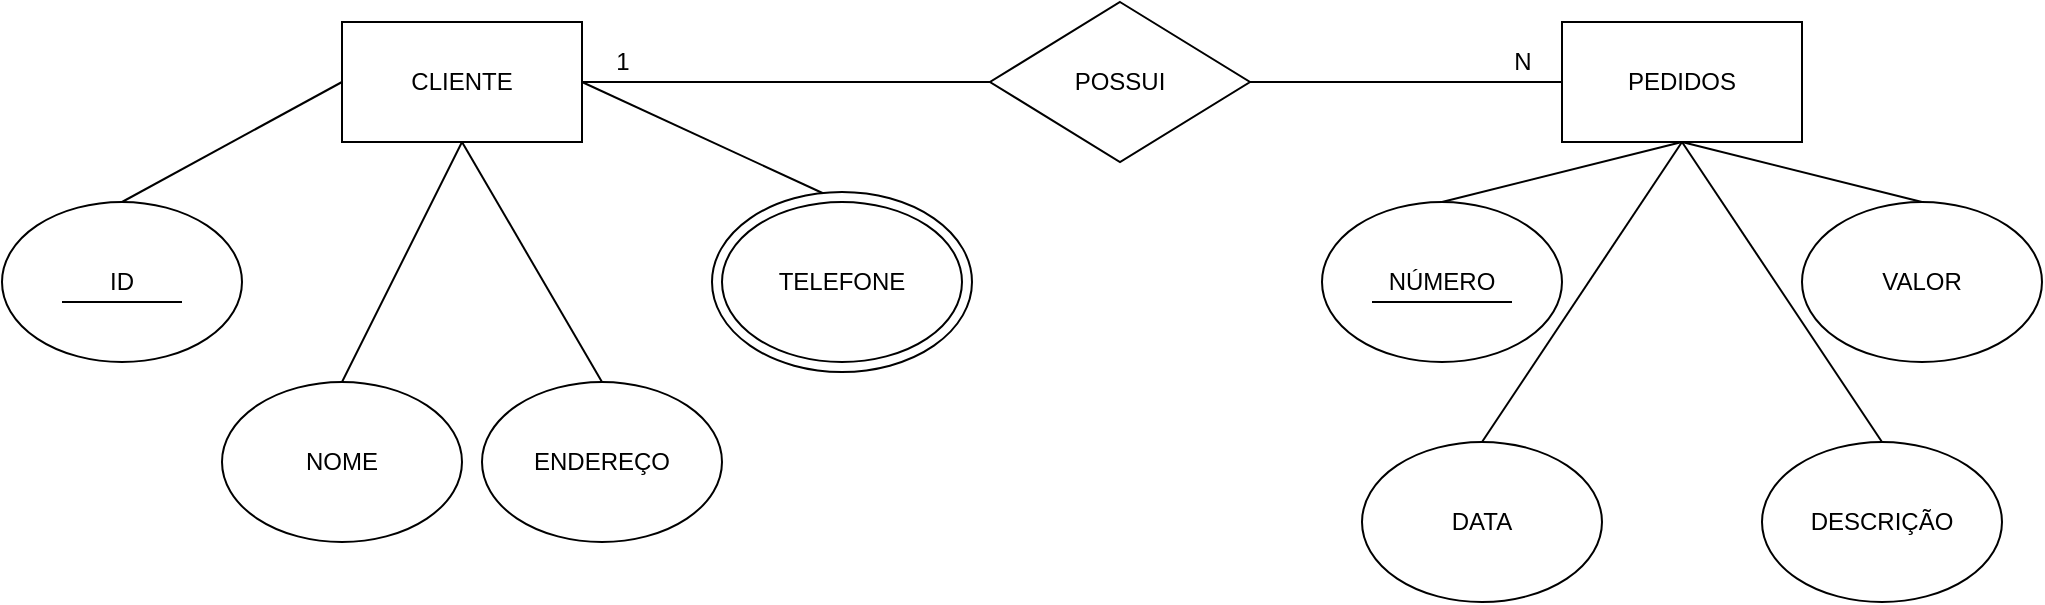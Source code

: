 <mxfile version="18.1.3" type="github">
  <diagram id="_VHdB_tm0hu98sdcQCBy" name="Page-1">
    <mxGraphModel dx="1929" dy="614" grid="1" gridSize="10" guides="1" tooltips="1" connect="1" arrows="1" fold="1" page="1" pageScale="1" pageWidth="827" pageHeight="1169" math="0" shadow="0">
      <root>
        <mxCell id="0" />
        <mxCell id="1" parent="0" />
        <mxCell id="YnuvYA9bkRwBabto4mJ--1" value="CLIENTE" style="rounded=0;whiteSpace=wrap;html=1;" vertex="1" parent="1">
          <mxGeometry x="90" y="110" width="120" height="60" as="geometry" />
        </mxCell>
        <mxCell id="YnuvYA9bkRwBabto4mJ--2" value="PEDIDOS" style="rounded=0;whiteSpace=wrap;html=1;" vertex="1" parent="1">
          <mxGeometry x="700" y="110" width="120" height="60" as="geometry" />
        </mxCell>
        <mxCell id="YnuvYA9bkRwBabto4mJ--3" value="NOME" style="ellipse;whiteSpace=wrap;html=1;" vertex="1" parent="1">
          <mxGeometry x="30" y="290" width="120" height="80" as="geometry" />
        </mxCell>
        <mxCell id="YnuvYA9bkRwBabto4mJ--4" value="ENDEREÇO" style="ellipse;whiteSpace=wrap;html=1;" vertex="1" parent="1">
          <mxGeometry x="160" y="290" width="120" height="80" as="geometry" />
        </mxCell>
        <mxCell id="YnuvYA9bkRwBabto4mJ--7" value="ID" style="ellipse;whiteSpace=wrap;html=1;" vertex="1" parent="1">
          <mxGeometry x="-80" y="200" width="120" height="80" as="geometry" />
        </mxCell>
        <mxCell id="YnuvYA9bkRwBabto4mJ--8" value="NÚMERO" style="ellipse;whiteSpace=wrap;html=1;" vertex="1" parent="1">
          <mxGeometry x="580" y="200" width="120" height="80" as="geometry" />
        </mxCell>
        <mxCell id="YnuvYA9bkRwBabto4mJ--9" value="VALOR" style="ellipse;whiteSpace=wrap;html=1;" vertex="1" parent="1">
          <mxGeometry x="820" y="200" width="120" height="80" as="geometry" />
        </mxCell>
        <mxCell id="YnuvYA9bkRwBabto4mJ--10" value="DATA" style="ellipse;whiteSpace=wrap;html=1;" vertex="1" parent="1">
          <mxGeometry x="600" y="320" width="120" height="80" as="geometry" />
        </mxCell>
        <mxCell id="YnuvYA9bkRwBabto4mJ--11" value="DESCRIÇÃO" style="ellipse;whiteSpace=wrap;html=1;" vertex="1" parent="1">
          <mxGeometry x="800" y="320" width="120" height="80" as="geometry" />
        </mxCell>
        <mxCell id="YnuvYA9bkRwBabto4mJ--12" value="POSSUI" style="rhombus;whiteSpace=wrap;html=1;" vertex="1" parent="1">
          <mxGeometry x="414" y="100" width="130" height="80" as="geometry" />
        </mxCell>
        <mxCell id="YnuvYA9bkRwBabto4mJ--13" value="" style="endArrow=none;html=1;rounded=0;exitX=1;exitY=0.5;exitDx=0;exitDy=0;" edge="1" parent="1" source="YnuvYA9bkRwBabto4mJ--1" target="YnuvYA9bkRwBabto4mJ--12">
          <mxGeometry width="50" height="50" relative="1" as="geometry">
            <mxPoint x="390" y="330" as="sourcePoint" />
            <mxPoint x="440" y="280" as="targetPoint" />
          </mxGeometry>
        </mxCell>
        <mxCell id="YnuvYA9bkRwBabto4mJ--14" value="" style="endArrow=none;html=1;rounded=0;entryX=0;entryY=0.5;entryDx=0;entryDy=0;exitX=1;exitY=0.5;exitDx=0;exitDy=0;" edge="1" parent="1" source="YnuvYA9bkRwBabto4mJ--12" target="YnuvYA9bkRwBabto4mJ--2">
          <mxGeometry width="50" height="50" relative="1" as="geometry">
            <mxPoint x="550" y="140" as="sourcePoint" />
            <mxPoint x="664" y="139.5" as="targetPoint" />
          </mxGeometry>
        </mxCell>
        <mxCell id="YnuvYA9bkRwBabto4mJ--15" value="" style="endArrow=none;html=1;rounded=0;exitX=0;exitY=0.5;exitDx=0;exitDy=0;entryX=0.5;entryY=0;entryDx=0;entryDy=0;" edge="1" parent="1" source="YnuvYA9bkRwBabto4mJ--1" target="YnuvYA9bkRwBabto4mJ--7">
          <mxGeometry width="50" height="50" relative="1" as="geometry">
            <mxPoint x="390" y="330" as="sourcePoint" />
            <mxPoint x="440" y="280" as="targetPoint" />
          </mxGeometry>
        </mxCell>
        <mxCell id="YnuvYA9bkRwBabto4mJ--16" value="" style="endArrow=none;html=1;rounded=0;exitX=0.5;exitY=1;exitDx=0;exitDy=0;entryX=0.5;entryY=0;entryDx=0;entryDy=0;" edge="1" parent="1" source="YnuvYA9bkRwBabto4mJ--1" target="YnuvYA9bkRwBabto4mJ--3">
          <mxGeometry width="50" height="50" relative="1" as="geometry">
            <mxPoint x="390" y="330" as="sourcePoint" />
            <mxPoint x="440" y="280" as="targetPoint" />
          </mxGeometry>
        </mxCell>
        <mxCell id="YnuvYA9bkRwBabto4mJ--17" value="" style="endArrow=none;html=1;rounded=0;exitX=0.5;exitY=0;exitDx=0;exitDy=0;entryX=0.5;entryY=1;entryDx=0;entryDy=0;" edge="1" parent="1" source="YnuvYA9bkRwBabto4mJ--4" target="YnuvYA9bkRwBabto4mJ--1">
          <mxGeometry width="50" height="50" relative="1" as="geometry">
            <mxPoint x="390" y="330" as="sourcePoint" />
            <mxPoint x="440" y="280" as="targetPoint" />
          </mxGeometry>
        </mxCell>
        <mxCell id="YnuvYA9bkRwBabto4mJ--18" value="" style="endArrow=none;html=1;rounded=0;exitX=1;exitY=0.5;exitDx=0;exitDy=0;entryX=0.5;entryY=0;entryDx=0;entryDy=0;" edge="1" parent="1" source="YnuvYA9bkRwBabto4mJ--1" target="YnuvYA9bkRwBabto4mJ--24">
          <mxGeometry width="50" height="50" relative="1" as="geometry">
            <mxPoint x="220" y="150" as="sourcePoint" />
            <mxPoint x="340" y="200" as="targetPoint" />
          </mxGeometry>
        </mxCell>
        <mxCell id="YnuvYA9bkRwBabto4mJ--19" value="" style="endArrow=none;html=1;rounded=0;exitX=0.5;exitY=1;exitDx=0;exitDy=0;entryX=0.5;entryY=0;entryDx=0;entryDy=0;" edge="1" parent="1" source="YnuvYA9bkRwBabto4mJ--2" target="YnuvYA9bkRwBabto4mJ--8">
          <mxGeometry width="50" height="50" relative="1" as="geometry">
            <mxPoint x="390" y="330" as="sourcePoint" />
            <mxPoint x="440" y="280" as="targetPoint" />
          </mxGeometry>
        </mxCell>
        <mxCell id="YnuvYA9bkRwBabto4mJ--20" value="" style="endArrow=none;html=1;rounded=0;exitX=0.5;exitY=0;exitDx=0;exitDy=0;entryX=0.5;entryY=1;entryDx=0;entryDy=0;" edge="1" parent="1" source="YnuvYA9bkRwBabto4mJ--10" target="YnuvYA9bkRwBabto4mJ--2">
          <mxGeometry width="50" height="50" relative="1" as="geometry">
            <mxPoint x="390" y="330" as="sourcePoint" />
            <mxPoint x="440" y="280" as="targetPoint" />
          </mxGeometry>
        </mxCell>
        <mxCell id="YnuvYA9bkRwBabto4mJ--21" value="" style="endArrow=none;html=1;rounded=0;entryX=0.5;entryY=1;entryDx=0;entryDy=0;exitX=0.5;exitY=0;exitDx=0;exitDy=0;" edge="1" parent="1" source="YnuvYA9bkRwBabto4mJ--11" target="YnuvYA9bkRwBabto4mJ--2">
          <mxGeometry width="50" height="50" relative="1" as="geometry">
            <mxPoint x="390" y="330" as="sourcePoint" />
            <mxPoint x="440" y="280" as="targetPoint" />
          </mxGeometry>
        </mxCell>
        <mxCell id="YnuvYA9bkRwBabto4mJ--22" value="" style="endArrow=none;html=1;rounded=0;entryX=0.5;entryY=0;entryDx=0;entryDy=0;" edge="1" parent="1" target="YnuvYA9bkRwBabto4mJ--9">
          <mxGeometry width="50" height="50" relative="1" as="geometry">
            <mxPoint x="760" y="170" as="sourcePoint" />
            <mxPoint x="440" y="280" as="targetPoint" />
          </mxGeometry>
        </mxCell>
        <mxCell id="YnuvYA9bkRwBabto4mJ--23" value="" style="ellipse;whiteSpace=wrap;html=1;" vertex="1" parent="1">
          <mxGeometry x="275" y="195" width="130" height="90" as="geometry" />
        </mxCell>
        <mxCell id="YnuvYA9bkRwBabto4mJ--24" value="TELEFONE" style="ellipse;whiteSpace=wrap;html=1;" vertex="1" parent="1">
          <mxGeometry x="280" y="200" width="120" height="80" as="geometry" />
        </mxCell>
        <mxCell id="YnuvYA9bkRwBabto4mJ--25" value="" style="endArrow=none;html=1;rounded=0;" edge="1" parent="1">
          <mxGeometry width="50" height="50" relative="1" as="geometry">
            <mxPoint x="605" y="250" as="sourcePoint" />
            <mxPoint x="675" y="250" as="targetPoint" />
          </mxGeometry>
        </mxCell>
        <mxCell id="YnuvYA9bkRwBabto4mJ--26" value="" style="endArrow=none;html=1;rounded=0;" edge="1" parent="1">
          <mxGeometry width="50" height="50" relative="1" as="geometry">
            <mxPoint x="10" y="250" as="sourcePoint" />
            <mxPoint x="-50" y="250" as="targetPoint" />
          </mxGeometry>
        </mxCell>
        <mxCell id="YnuvYA9bkRwBabto4mJ--27" value="1" style="text;html=1;align=center;verticalAlign=middle;resizable=0;points=[];autosize=1;strokeColor=none;fillColor=none;" vertex="1" parent="1">
          <mxGeometry x="220" y="120" width="20" height="20" as="geometry" />
        </mxCell>
        <mxCell id="YnuvYA9bkRwBabto4mJ--30" value="N" style="text;html=1;align=center;verticalAlign=middle;resizable=0;points=[];autosize=1;strokeColor=none;fillColor=none;" vertex="1" parent="1">
          <mxGeometry x="670" y="120" width="20" height="20" as="geometry" />
        </mxCell>
      </root>
    </mxGraphModel>
  </diagram>
</mxfile>
